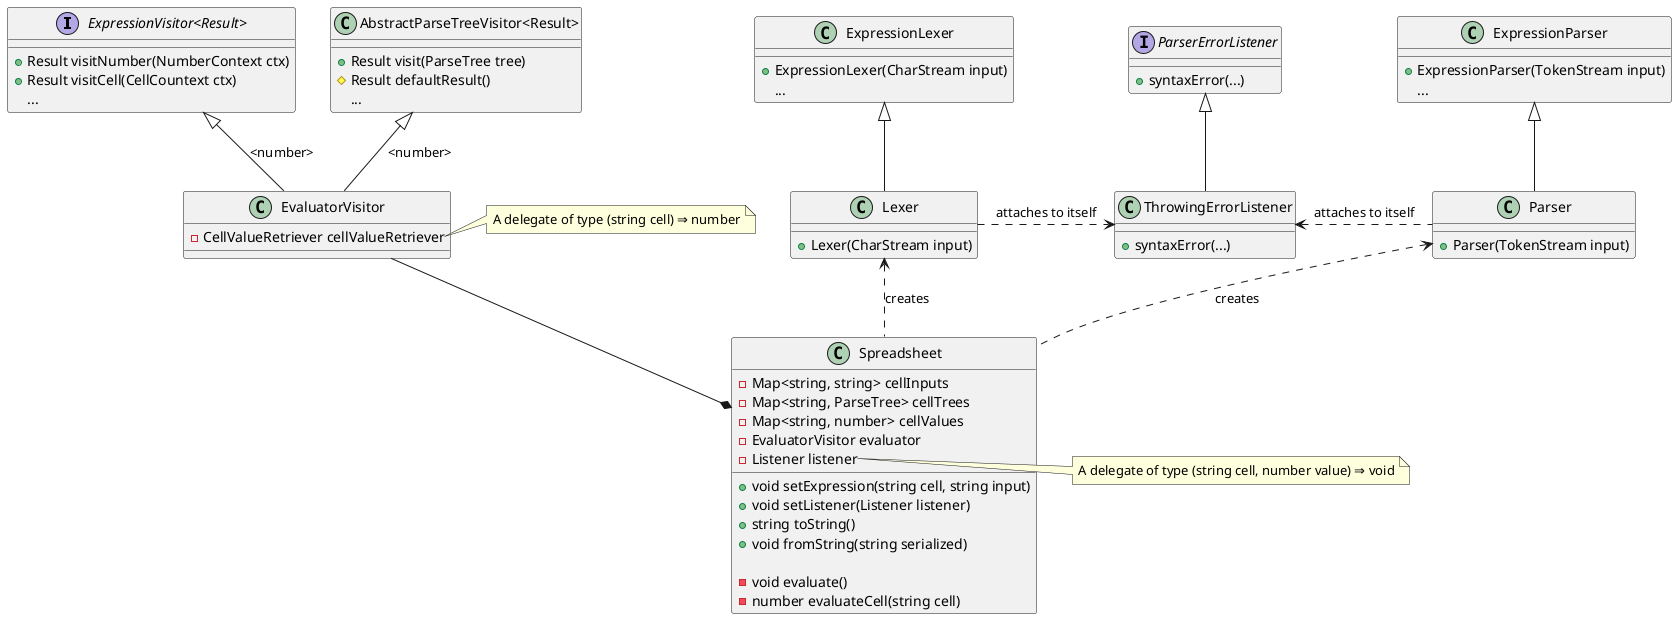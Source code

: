 @startuml

skinparam genericDisplay old

interface ExpressionVisitor<Result> {
    +Result visitNumber(NumberContext ctx)
    +Result visitCell(CellCountext ctx)
    {method} ...
}

class AbstractParseTreeVisitor<Result> {
    +Result visit(ParseTree tree)
    #Result defaultResult()
    {method} ...
}

class EvaluatorVisitor {
    -CellValueRetriever cellValueRetriever
}

note right of EvaluatorVisitor::cellValueRetriever
    A delegate of type (string cell) ⇒ number
end note

ExpressionVisitor <|-- EvaluatorVisitor : <number>
AbstractParseTreeVisitor <|-- EvaluatorVisitor : <number>

class ExpressionLexer {
    +ExpressionLexer(CharStream input)
    {method} ...
}

class Lexer {
    +Lexer(CharStream input)
}

ExpressionLexer <|-- Lexer

class ExpressionParser {
    +ExpressionParser(TokenStream input)
    {method} ...
}

class Parser {
    +Parser(TokenStream input)
}

ExpressionParser <|-- Parser

interface ParserErrorListener {
    +syntaxError(...)
}

class ThrowingErrorListener {
    +syntaxError(...)
}

ParserErrorListener <|-- ThrowingErrorListener

Lexer .right.> ThrowingErrorListener : attaches to itself
Parser .left.> ThrowingErrorListener : attaches to itself

class Spreadsheet {
    -Map<string, string> cellInputs
    -Map<string, ParseTree> cellTrees
    -Map<string, number> cellValues
    -EvaluatorVisitor evaluator
    -Listener listener

    +void setExpression(string cell, string input)
    +void setListener(Listener listener)
    +string toString()
    +void fromString(string serialized)

    -void evaluate()
    -number evaluateCell(string cell)
}

note right of Spreadsheet::listener
    A delegate of type (string cell, number value) ⇒ void
end note

Lexer <.. Spreadsheet : creates
Parser <.. Spreadsheet : creates
EvaluatorVisitor --* Spreadsheet

@enduml
